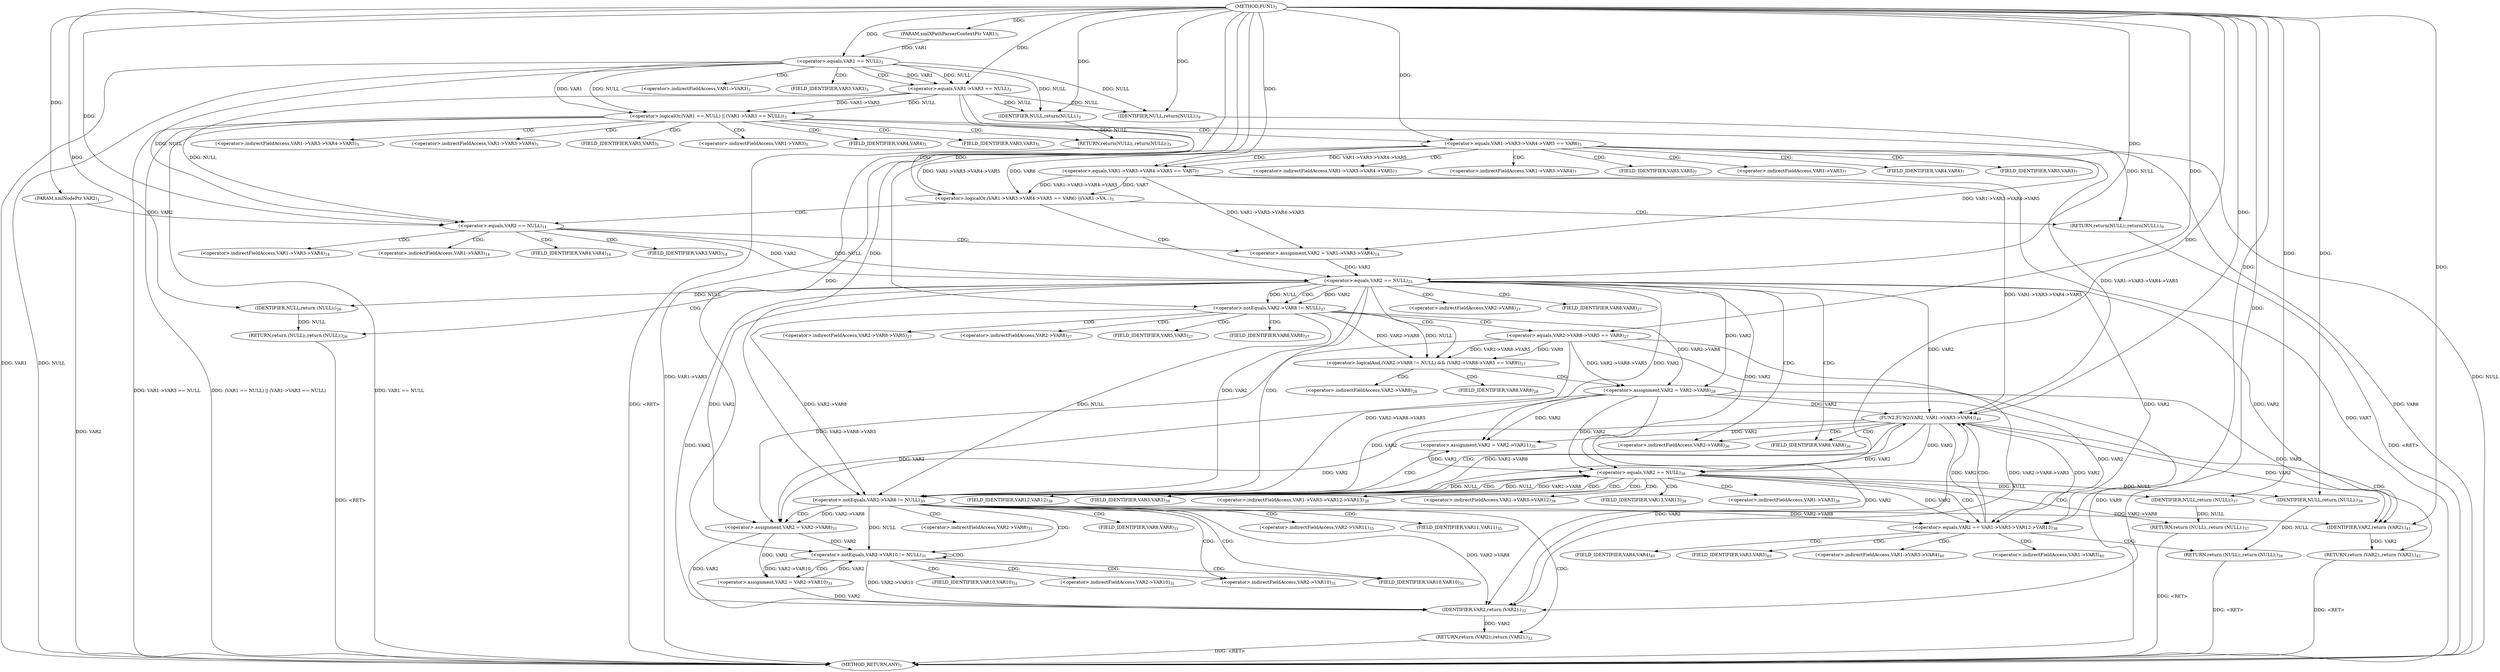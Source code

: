 digraph "FUN1" {  
"8" [label = <(METHOD,FUN1)<SUB>1</SUB>> ]
"149" [label = <(METHOD_RETURN,ANY)<SUB>1</SUB>> ]
"9" [label = <(PARAM,xmlXPathParserContextPtr VAR1)<SUB>1</SUB>> ]
"10" [label = <(PARAM,xmlNodePtr VAR2)<SUB>1</SUB>> ]
"147" [label = <(RETURN,return (VAR2);,return (VAR2);)<SUB>41</SUB>> ]
"13" [label = <(&lt;operator&gt;.logicalOr,(VAR1 == NULL) || (VAR1-&gt;VAR3 == NULL))<SUB>3</SUB>> ]
"26" [label = <(&lt;operator&gt;.logicalOr,(VAR1-&gt;VAR3-&gt;VAR4-&gt;VAR5 == VAR6) ||

	(VAR1-&gt;VA...)<SUB>5</SUB>> ]
"49" [label = <(&lt;operator&gt;.equals,VAR2 == NULL)<SUB>11</SUB>> ]
"61" [label = <(&lt;operator&gt;.equals,VAR2 == NULL)<SUB>25</SUB>> ]
"68" [label = <(&lt;operator&gt;.logicalAnd,(VAR2-&gt;VAR8 != NULL) &amp;&amp; (VAR2-&gt;VAR8-&gt;VAR5 == VAR9))<SUB>27</SUB>> ]
"140" [label = <(FUN2,FUN2(VAR2, VAR1-&gt;VAR3-&gt;VAR4))<SUB>40</SUB>> ]
"148" [label = <(IDENTIFIER,VAR2,return (VAR2);)<SUB>41</SUB>> ]
"23" [label = <(RETURN,return(NULL);,return(NULL);)<SUB>3</SUB>> ]
"46" [label = <(RETURN,return(NULL);,return(NULL);)<SUB>9</SUB>> ]
"53" [label = <(&lt;operator&gt;.assignment,VAR2 = VAR1-&gt;VAR3-&gt;VAR4)<SUB>14</SUB>> ]
"65" [label = <(RETURN,return (NULL);,return (NULL);)<SUB>26</SUB>> ]
"82" [label = <(&lt;operator&gt;.assignment,VAR2 = VAR2-&gt;VAR8)<SUB>28</SUB>> ]
"115" [label = <(&lt;operator&gt;.assignment,VAR2 = VAR2-&gt;VAR11)<SUB>35</SUB>> ]
"14" [label = <(&lt;operator&gt;.equals,VAR1 == NULL)<SUB>3</SUB>> ]
"17" [label = <(&lt;operator&gt;.equals,VAR1-&gt;VAR3 == NULL)<SUB>3</SUB>> ]
"24" [label = <(IDENTIFIER,NULL,return(NULL);)<SUB>3</SUB>> ]
"27" [label = <(&lt;operator&gt;.equals,VAR1-&gt;VAR3-&gt;VAR4-&gt;VAR5 == VAR6)<SUB>5</SUB>> ]
"36" [label = <(&lt;operator&gt;.equals,VAR1-&gt;VAR3-&gt;VAR4-&gt;VAR5 == VAR7)<SUB>7</SUB>> ]
"47" [label = <(IDENTIFIER,NULL,return(NULL);)<SUB>9</SUB>> ]
"66" [label = <(IDENTIFIER,NULL,return (NULL);)<SUB>26</SUB>> ]
"69" [label = <(&lt;operator&gt;.notEquals,VAR2-&gt;VAR8 != NULL)<SUB>27</SUB>> ]
"74" [label = <(&lt;operator&gt;.equals,VAR2-&gt;VAR8-&gt;VAR5 == VAR9)<SUB>27</SUB>> ]
"90" [label = <(&lt;operator&gt;.notEquals,VAR2-&gt;VAR8 != NULL)<SUB>30</SUB>> ]
"121" [label = <(&lt;operator&gt;.equals,VAR2 == NULL)<SUB>36</SUB>> ]
"128" [label = <(&lt;operator&gt;.equals,VAR2 == VAR1-&gt;VAR3-&gt;VAR12-&gt;VAR13)<SUB>38</SUB>> ]
"113" [label = <(RETURN,return (VAR2);,return (VAR2);)<SUB>32</SUB>> ]
"125" [label = <(RETURN,return (NULL);,return (NULL);)<SUB>37</SUB>> ]
"138" [label = <(RETURN,return (NULL);,return (NULL);)<SUB>39</SUB>> ]
"103" [label = <(&lt;operator&gt;.notEquals,VAR2-&gt;VAR10 != NULL)<SUB>31</SUB>> ]
"108" [label = <(&lt;operator&gt;.assignment,VAR2 = VAR2-&gt;VAR10)<SUB>31</SUB>> ]
"114" [label = <(IDENTIFIER,VAR2,return (VAR2);)<SUB>32</SUB>> ]
"126" [label = <(IDENTIFIER,NULL,return (NULL);)<SUB>37</SUB>> ]
"139" [label = <(IDENTIFIER,NULL,return (NULL);)<SUB>39</SUB>> ]
"98" [label = <(&lt;operator&gt;.assignment,VAR2 = VAR2-&gt;VAR8)<SUB>31</SUB>> ]
"142" [label = <(&lt;operator&gt;.indirectFieldAccess,VAR1-&gt;VAR3-&gt;VAR4)<SUB>40</SUB>> ]
"18" [label = <(&lt;operator&gt;.indirectFieldAccess,VAR1-&gt;VAR3)<SUB>3</SUB>> ]
"28" [label = <(&lt;operator&gt;.indirectFieldAccess,VAR1-&gt;VAR3-&gt;VAR4-&gt;VAR5)<SUB>5</SUB>> ]
"37" [label = <(&lt;operator&gt;.indirectFieldAccess,VAR1-&gt;VAR3-&gt;VAR4-&gt;VAR5)<SUB>7</SUB>> ]
"55" [label = <(&lt;operator&gt;.indirectFieldAccess,VAR1-&gt;VAR3-&gt;VAR4)<SUB>14</SUB>> ]
"70" [label = <(&lt;operator&gt;.indirectFieldAccess,VAR2-&gt;VAR8)<SUB>27</SUB>> ]
"75" [label = <(&lt;operator&gt;.indirectFieldAccess,VAR2-&gt;VAR8-&gt;VAR5)<SUB>27</SUB>> ]
"84" [label = <(&lt;operator&gt;.indirectFieldAccess,VAR2-&gt;VAR8)<SUB>28</SUB>> ]
"117" [label = <(&lt;operator&gt;.indirectFieldAccess,VAR2-&gt;VAR11)<SUB>35</SUB>> ]
"143" [label = <(&lt;operator&gt;.indirectFieldAccess,VAR1-&gt;VAR3)<SUB>40</SUB>> ]
"146" [label = <(FIELD_IDENTIFIER,VAR4,VAR4)<SUB>40</SUB>> ]
"20" [label = <(FIELD_IDENTIFIER,VAR3,VAR3)<SUB>3</SUB>> ]
"29" [label = <(&lt;operator&gt;.indirectFieldAccess,VAR1-&gt;VAR3-&gt;VAR4)<SUB>5</SUB>> ]
"34" [label = <(FIELD_IDENTIFIER,VAR5,VAR5)<SUB>5</SUB>> ]
"38" [label = <(&lt;operator&gt;.indirectFieldAccess,VAR1-&gt;VAR3-&gt;VAR4)<SUB>7</SUB>> ]
"43" [label = <(FIELD_IDENTIFIER,VAR5,VAR5)<SUB>7</SUB>> ]
"56" [label = <(&lt;operator&gt;.indirectFieldAccess,VAR1-&gt;VAR3)<SUB>14</SUB>> ]
"59" [label = <(FIELD_IDENTIFIER,VAR4,VAR4)<SUB>14</SUB>> ]
"72" [label = <(FIELD_IDENTIFIER,VAR8,VAR8)<SUB>27</SUB>> ]
"76" [label = <(&lt;operator&gt;.indirectFieldAccess,VAR2-&gt;VAR8)<SUB>27</SUB>> ]
"79" [label = <(FIELD_IDENTIFIER,VAR5,VAR5)<SUB>27</SUB>> ]
"86" [label = <(FIELD_IDENTIFIER,VAR8,VAR8)<SUB>28</SUB>> ]
"91" [label = <(&lt;operator&gt;.indirectFieldAccess,VAR2-&gt;VAR8)<SUB>30</SUB>> ]
"119" [label = <(FIELD_IDENTIFIER,VAR11,VAR11)<SUB>35</SUB>> ]
"130" [label = <(&lt;operator&gt;.indirectFieldAccess,VAR1-&gt;VAR3-&gt;VAR12-&gt;VAR13)<SUB>38</SUB>> ]
"145" [label = <(FIELD_IDENTIFIER,VAR3,VAR3)<SUB>40</SUB>> ]
"30" [label = <(&lt;operator&gt;.indirectFieldAccess,VAR1-&gt;VAR3)<SUB>5</SUB>> ]
"33" [label = <(FIELD_IDENTIFIER,VAR4,VAR4)<SUB>5</SUB>> ]
"39" [label = <(&lt;operator&gt;.indirectFieldAccess,VAR1-&gt;VAR3)<SUB>7</SUB>> ]
"42" [label = <(FIELD_IDENTIFIER,VAR4,VAR4)<SUB>7</SUB>> ]
"58" [label = <(FIELD_IDENTIFIER,VAR3,VAR3)<SUB>14</SUB>> ]
"78" [label = <(FIELD_IDENTIFIER,VAR8,VAR8)<SUB>27</SUB>> ]
"93" [label = <(FIELD_IDENTIFIER,VAR8,VAR8)<SUB>30</SUB>> ]
"131" [label = <(&lt;operator&gt;.indirectFieldAccess,VAR1-&gt;VAR3-&gt;VAR12)<SUB>38</SUB>> ]
"136" [label = <(FIELD_IDENTIFIER,VAR13,VAR13)<SUB>38</SUB>> ]
"32" [label = <(FIELD_IDENTIFIER,VAR3,VAR3)<SUB>5</SUB>> ]
"41" [label = <(FIELD_IDENTIFIER,VAR3,VAR3)<SUB>7</SUB>> ]
"104" [label = <(&lt;operator&gt;.indirectFieldAccess,VAR2-&gt;VAR10)<SUB>31</SUB>> ]
"110" [label = <(&lt;operator&gt;.indirectFieldAccess,VAR2-&gt;VAR10)<SUB>31</SUB>> ]
"132" [label = <(&lt;operator&gt;.indirectFieldAccess,VAR1-&gt;VAR3)<SUB>38</SUB>> ]
"135" [label = <(FIELD_IDENTIFIER,VAR12,VAR12)<SUB>38</SUB>> ]
"100" [label = <(&lt;operator&gt;.indirectFieldAccess,VAR2-&gt;VAR8)<SUB>31</SUB>> ]
"106" [label = <(FIELD_IDENTIFIER,VAR10,VAR10)<SUB>31</SUB>> ]
"112" [label = <(FIELD_IDENTIFIER,VAR10,VAR10)<SUB>31</SUB>> ]
"134" [label = <(FIELD_IDENTIFIER,VAR3,VAR3)<SUB>38</SUB>> ]
"102" [label = <(FIELD_IDENTIFIER,VAR8,VAR8)<SUB>31</SUB>> ]
  "46" -> "149"  [ label = "DDG: &lt;RET&gt;"] 
  "65" -> "149"  [ label = "DDG: &lt;RET&gt;"] 
  "23" -> "149"  [ label = "DDG: &lt;RET&gt;"] 
  "125" -> "149"  [ label = "DDG: &lt;RET&gt;"] 
  "113" -> "149"  [ label = "DDG: &lt;RET&gt;"] 
  "147" -> "149"  [ label = "DDG: &lt;RET&gt;"] 
  "138" -> "149"  [ label = "DDG: &lt;RET&gt;"] 
  "10" -> "149"  [ label = "DDG: VAR2"] 
  "14" -> "149"  [ label = "DDG: VAR1"] 
  "14" -> "149"  [ label = "DDG: NULL"] 
  "13" -> "149"  [ label = "DDG: VAR1 == NULL"] 
  "17" -> "149"  [ label = "DDG: VAR1-&gt;VAR3"] 
  "17" -> "149"  [ label = "DDG: NULL"] 
  "13" -> "149"  [ label = "DDG: VAR1-&gt;VAR3 == NULL"] 
  "13" -> "149"  [ label = "DDG: (VAR1 == NULL) || (VAR1-&gt;VAR3 == NULL)"] 
  "74" -> "149"  [ label = "DDG: VAR9"] 
  "27" -> "149"  [ label = "DDG: VAR6"] 
  "36" -> "149"  [ label = "DDG: VAR7"] 
  "8" -> "9"  [ label = "DDG: "] 
  "8" -> "10"  [ label = "DDG: "] 
  "148" -> "147"  [ label = "DDG: VAR2"] 
  "140" -> "148"  [ label = "DDG: VAR2"] 
  "90" -> "148"  [ label = "DDG: VAR2-&gt;VAR8"] 
  "8" -> "148"  [ label = "DDG: "] 
  "61" -> "148"  [ label = "DDG: VAR2"] 
  "82" -> "148"  [ label = "DDG: VAR2"] 
  "14" -> "13"  [ label = "DDG: VAR1"] 
  "14" -> "13"  [ label = "DDG: NULL"] 
  "17" -> "13"  [ label = "DDG: VAR1-&gt;VAR3"] 
  "17" -> "13"  [ label = "DDG: NULL"] 
  "24" -> "23"  [ label = "DDG: NULL"] 
  "27" -> "26"  [ label = "DDG: VAR1-&gt;VAR3-&gt;VAR4-&gt;VAR5"] 
  "27" -> "26"  [ label = "DDG: VAR6"] 
  "36" -> "26"  [ label = "DDG: VAR1-&gt;VAR3-&gt;VAR4-&gt;VAR5"] 
  "36" -> "26"  [ label = "DDG: VAR7"] 
  "47" -> "46"  [ label = "DDG: NULL"] 
  "10" -> "49"  [ label = "DDG: VAR2"] 
  "8" -> "49"  [ label = "DDG: "] 
  "14" -> "49"  [ label = "DDG: NULL"] 
  "17" -> "49"  [ label = "DDG: NULL"] 
  "27" -> "53"  [ label = "DDG: VAR1-&gt;VAR3-&gt;VAR4-&gt;VAR5"] 
  "36" -> "53"  [ label = "DDG: VAR1-&gt;VAR3-&gt;VAR4-&gt;VAR5"] 
  "49" -> "61"  [ label = "DDG: VAR2"] 
  "53" -> "61"  [ label = "DDG: VAR2"] 
  "8" -> "61"  [ label = "DDG: "] 
  "49" -> "61"  [ label = "DDG: NULL"] 
  "66" -> "65"  [ label = "DDG: NULL"] 
  "69" -> "68"  [ label = "DDG: VAR2-&gt;VAR8"] 
  "69" -> "68"  [ label = "DDG: NULL"] 
  "74" -> "68"  [ label = "DDG: VAR2-&gt;VAR8-&gt;VAR5"] 
  "74" -> "68"  [ label = "DDG: VAR9"] 
  "61" -> "82"  [ label = "DDG: VAR2"] 
  "69" -> "82"  [ label = "DDG: VAR2-&gt;VAR8"] 
  "74" -> "82"  [ label = "DDG: VAR2-&gt;VAR8-&gt;VAR5"] 
  "61" -> "115"  [ label = "DDG: VAR2"] 
  "82" -> "115"  [ label = "DDG: VAR2"] 
  "140" -> "115"  [ label = "DDG: VAR2"] 
  "90" -> "140"  [ label = "DDG: VAR2-&gt;VAR8"] 
  "128" -> "140"  [ label = "DDG: VAR2"] 
  "8" -> "140"  [ label = "DDG: "] 
  "61" -> "140"  [ label = "DDG: VAR2"] 
  "82" -> "140"  [ label = "DDG: VAR2"] 
  "27" -> "140"  [ label = "DDG: VAR1-&gt;VAR3-&gt;VAR4-&gt;VAR5"] 
  "36" -> "140"  [ label = "DDG: VAR1-&gt;VAR3-&gt;VAR4-&gt;VAR5"] 
  "9" -> "14"  [ label = "DDG: VAR1"] 
  "8" -> "14"  [ label = "DDG: "] 
  "14" -> "17"  [ label = "DDG: VAR1"] 
  "14" -> "17"  [ label = "DDG: NULL"] 
  "8" -> "17"  [ label = "DDG: "] 
  "14" -> "24"  [ label = "DDG: NULL"] 
  "17" -> "24"  [ label = "DDG: NULL"] 
  "8" -> "24"  [ label = "DDG: "] 
  "8" -> "27"  [ label = "DDG: "] 
  "27" -> "36"  [ label = "DDG: VAR1-&gt;VAR3-&gt;VAR4-&gt;VAR5"] 
  "8" -> "36"  [ label = "DDG: "] 
  "14" -> "47"  [ label = "DDG: NULL"] 
  "17" -> "47"  [ label = "DDG: NULL"] 
  "8" -> "47"  [ label = "DDG: "] 
  "61" -> "66"  [ label = "DDG: NULL"] 
  "8" -> "66"  [ label = "DDG: "] 
  "61" -> "69"  [ label = "DDG: VAR2"] 
  "61" -> "69"  [ label = "DDG: NULL"] 
  "8" -> "69"  [ label = "DDG: "] 
  "8" -> "74"  [ label = "DDG: "] 
  "61" -> "90"  [ label = "DDG: VAR2"] 
  "69" -> "90"  [ label = "DDG: VAR2-&gt;VAR8"] 
  "74" -> "90"  [ label = "DDG: VAR2-&gt;VAR8-&gt;VAR5"] 
  "82" -> "90"  [ label = "DDG: VAR2"] 
  "140" -> "90"  [ label = "DDG: VAR2"] 
  "69" -> "90"  [ label = "DDG: NULL"] 
  "121" -> "90"  [ label = "DDG: NULL"] 
  "8" -> "90"  [ label = "DDG: "] 
  "114" -> "113"  [ label = "DDG: VAR2"] 
  "90" -> "121"  [ label = "DDG: VAR2-&gt;VAR8"] 
  "115" -> "121"  [ label = "DDG: VAR2"] 
  "8" -> "121"  [ label = "DDG: "] 
  "61" -> "121"  [ label = "DDG: VAR2"] 
  "82" -> "121"  [ label = "DDG: VAR2"] 
  "140" -> "121"  [ label = "DDG: VAR2"] 
  "90" -> "121"  [ label = "DDG: NULL"] 
  "126" -> "125"  [ label = "DDG: NULL"] 
  "90" -> "128"  [ label = "DDG: VAR2-&gt;VAR8"] 
  "121" -> "128"  [ label = "DDG: VAR2"] 
  "8" -> "128"  [ label = "DDG: "] 
  "61" -> "128"  [ label = "DDG: VAR2"] 
  "82" -> "128"  [ label = "DDG: VAR2"] 
  "140" -> "128"  [ label = "DDG: VAR2"] 
  "139" -> "138"  [ label = "DDG: NULL"] 
  "98" -> "108"  [ label = "DDG: VAR2"] 
  "103" -> "108"  [ label = "DDG: VAR2-&gt;VAR10"] 
  "103" -> "114"  [ label = "DDG: VAR2-&gt;VAR10"] 
  "108" -> "114"  [ label = "DDG: VAR2"] 
  "98" -> "114"  [ label = "DDG: VAR2"] 
  "8" -> "114"  [ label = "DDG: "] 
  "61" -> "114"  [ label = "DDG: VAR2"] 
  "82" -> "114"  [ label = "DDG: VAR2"] 
  "140" -> "114"  [ label = "DDG: VAR2"] 
  "74" -> "114"  [ label = "DDG: VAR2-&gt;VAR8-&gt;VAR5"] 
  "90" -> "114"  [ label = "DDG: VAR2-&gt;VAR8"] 
  "121" -> "126"  [ label = "DDG: NULL"] 
  "8" -> "126"  [ label = "DDG: "] 
  "121" -> "139"  [ label = "DDG: NULL"] 
  "8" -> "139"  [ label = "DDG: "] 
  "61" -> "98"  [ label = "DDG: VAR2"] 
  "74" -> "98"  [ label = "DDG: VAR2-&gt;VAR8-&gt;VAR5"] 
  "82" -> "98"  [ label = "DDG: VAR2"] 
  "90" -> "98"  [ label = "DDG: VAR2-&gt;VAR8"] 
  "140" -> "98"  [ label = "DDG: VAR2"] 
  "98" -> "103"  [ label = "DDG: VAR2"] 
  "108" -> "103"  [ label = "DDG: VAR2"] 
  "90" -> "103"  [ label = "DDG: NULL"] 
  "8" -> "103"  [ label = "DDG: "] 
  "13" -> "30"  [ label = "CDG: "] 
  "13" -> "34"  [ label = "CDG: "] 
  "13" -> "26"  [ label = "CDG: "] 
  "13" -> "27"  [ label = "CDG: "] 
  "13" -> "33"  [ label = "CDG: "] 
  "13" -> "32"  [ label = "CDG: "] 
  "13" -> "28"  [ label = "CDG: "] 
  "13" -> "29"  [ label = "CDG: "] 
  "13" -> "23"  [ label = "CDG: "] 
  "26" -> "61"  [ label = "CDG: "] 
  "26" -> "49"  [ label = "CDG: "] 
  "26" -> "46"  [ label = "CDG: "] 
  "49" -> "56"  [ label = "CDG: "] 
  "49" -> "59"  [ label = "CDG: "] 
  "49" -> "58"  [ label = "CDG: "] 
  "49" -> "53"  [ label = "CDG: "] 
  "49" -> "55"  [ label = "CDG: "] 
  "61" -> "68"  [ label = "CDG: "] 
  "61" -> "69"  [ label = "CDG: "] 
  "61" -> "91"  [ label = "CDG: "] 
  "61" -> "93"  [ label = "CDG: "] 
  "61" -> "90"  [ label = "CDG: "] 
  "61" -> "70"  [ label = "CDG: "] 
  "61" -> "72"  [ label = "CDG: "] 
  "61" -> "65"  [ label = "CDG: "] 
  "68" -> "84"  [ label = "CDG: "] 
  "68" -> "86"  [ label = "CDG: "] 
  "68" -> "82"  [ label = "CDG: "] 
  "140" -> "91"  [ label = "CDG: "] 
  "140" -> "93"  [ label = "CDG: "] 
  "140" -> "90"  [ label = "CDG: "] 
  "140" -> "147"  [ label = "CDG: "] 
  "14" -> "17"  [ label = "CDG: "] 
  "14" -> "20"  [ label = "CDG: "] 
  "14" -> "18"  [ label = "CDG: "] 
  "27" -> "42"  [ label = "CDG: "] 
  "27" -> "37"  [ label = "CDG: "] 
  "27" -> "38"  [ label = "CDG: "] 
  "27" -> "43"  [ label = "CDG: "] 
  "27" -> "36"  [ label = "CDG: "] 
  "27" -> "41"  [ label = "CDG: "] 
  "27" -> "39"  [ label = "CDG: "] 
  "69" -> "75"  [ label = "CDG: "] 
  "69" -> "74"  [ label = "CDG: "] 
  "69" -> "76"  [ label = "CDG: "] 
  "69" -> "79"  [ label = "CDG: "] 
  "69" -> "78"  [ label = "CDG: "] 
  "90" -> "115"  [ label = "CDG: "] 
  "90" -> "98"  [ label = "CDG: "] 
  "90" -> "113"  [ label = "CDG: "] 
  "90" -> "102"  [ label = "CDG: "] 
  "90" -> "103"  [ label = "CDG: "] 
  "90" -> "104"  [ label = "CDG: "] 
  "90" -> "119"  [ label = "CDG: "] 
  "90" -> "121"  [ label = "CDG: "] 
  "90" -> "100"  [ label = "CDG: "] 
  "90" -> "106"  [ label = "CDG: "] 
  "90" -> "117"  [ label = "CDG: "] 
  "121" -> "136"  [ label = "CDG: "] 
  "121" -> "128"  [ label = "CDG: "] 
  "121" -> "131"  [ label = "CDG: "] 
  "121" -> "132"  [ label = "CDG: "] 
  "121" -> "134"  [ label = "CDG: "] 
  "121" -> "130"  [ label = "CDG: "] 
  "121" -> "135"  [ label = "CDG: "] 
  "121" -> "125"  [ label = "CDG: "] 
  "128" -> "145"  [ label = "CDG: "] 
  "128" -> "146"  [ label = "CDG: "] 
  "128" -> "138"  [ label = "CDG: "] 
  "128" -> "142"  [ label = "CDG: "] 
  "128" -> "140"  [ label = "CDG: "] 
  "128" -> "143"  [ label = "CDG: "] 
  "103" -> "103"  [ label = "CDG: "] 
  "103" -> "104"  [ label = "CDG: "] 
  "103" -> "112"  [ label = "CDG: "] 
  "103" -> "108"  [ label = "CDG: "] 
  "103" -> "106"  [ label = "CDG: "] 
  "103" -> "110"  [ label = "CDG: "] 
}

